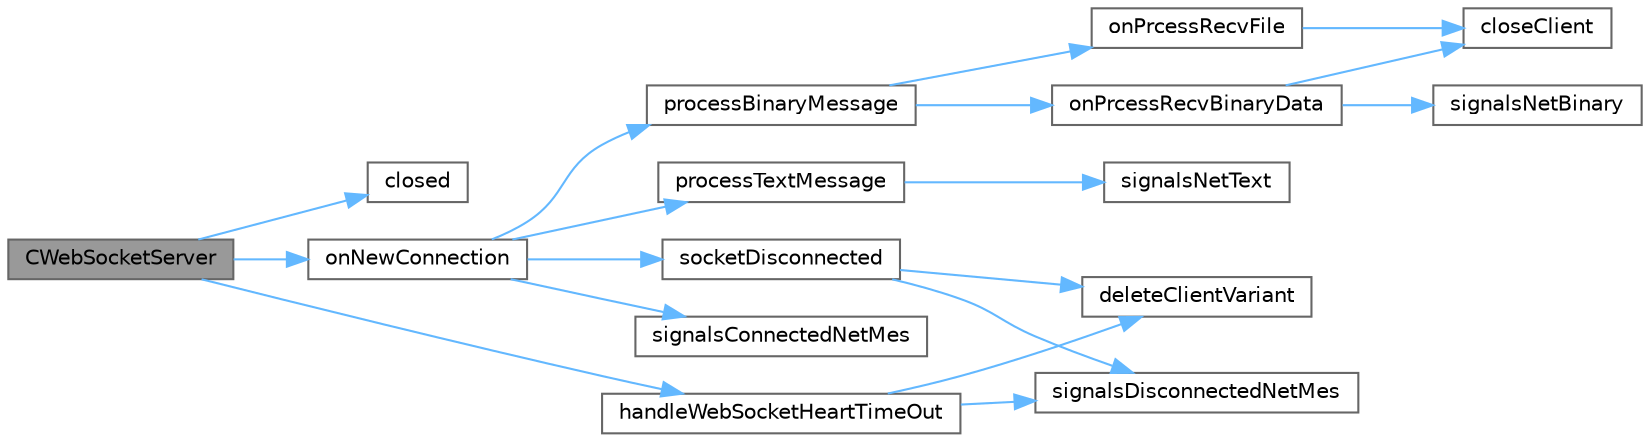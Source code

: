 digraph "CWebSocketServer"
{
 // LATEX_PDF_SIZE
  bgcolor="transparent";
  edge [fontname=Helvetica,fontsize=10,labelfontname=Helvetica,labelfontsize=10];
  node [fontname=Helvetica,fontsize=10,shape=box,height=0.2,width=0.4];
  rankdir="LR";
  Node1 [id="Node000001",label="CWebSocketServer",height=0.2,width=0.4,color="gray40", fillcolor="grey60", style="filled", fontcolor="black",tooltip=" "];
  Node1 -> Node2 [id="edge1_Node000001_Node000002",color="steelblue1",style="solid",tooltip=" "];
  Node2 [id="Node000002",label="closed",height=0.2,width=0.4,color="grey40", fillcolor="white", style="filled",URL="$class_c_web_socket_server.html#a6abb0e45eb340a477edd8b892b37373e",tooltip=" "];
  Node1 -> Node3 [id="edge2_Node000001_Node000003",color="steelblue1",style="solid",tooltip=" "];
  Node3 [id="Node000003",label="handleWebSocketHeartTimeOut",height=0.2,width=0.4,color="grey40", fillcolor="white", style="filled",URL="$class_c_web_socket_server.html#a5023b21dbe54ec5cc49a649e50e313c8",tooltip="心跳处理"];
  Node3 -> Node4 [id="edge3_Node000003_Node000004",color="steelblue1",style="solid",tooltip=" "];
  Node4 [id="Node000004",label="deleteClientVariant",height=0.2,width=0.4,color="grey40", fillcolor="white", style="filled",URL="$class_c_web_socket_server.html#abdee6460dfcbb3b1011103c362bf7061",tooltip="清除指定客户端的管理数据"];
  Node3 -> Node5 [id="edge4_Node000003_Node000005",color="steelblue1",style="solid",tooltip=" "];
  Node5 [id="Node000005",label="signalsDisconnectedNetMes",height=0.2,width=0.4,color="grey40", fillcolor="white", style="filled",URL="$class_c_web_socket_server.html#a5f2cc7cfcec32f6b7685d312dc87b86c",tooltip="处理一个连接关闭"];
  Node1 -> Node6 [id="edge5_Node000001_Node000006",color="steelblue1",style="solid",tooltip=" "];
  Node6 [id="Node000006",label="onNewConnection",height=0.2,width=0.4,color="grey40", fillcolor="white", style="filled",URL="$class_c_web_socket_server.html#ac483b966f5e7e55da415fb1ec8a7fdfa",tooltip="一个新的连接到达"];
  Node6 -> Node7 [id="edge6_Node000006_Node000007",color="steelblue1",style="solid",tooltip=" "];
  Node7 [id="Node000007",label="processBinaryMessage",height=0.2,width=0.4,color="grey40", fillcolor="white", style="filled",URL="$class_c_web_socket_server.html#a140441ea1bea9fc0e02b717da2ec0b09",tooltip="新的二进制数据消息到达"];
  Node7 -> Node8 [id="edge7_Node000007_Node000008",color="steelblue1",style="solid",tooltip=" "];
  Node8 [id="Node000008",label="onPrcessRecvBinaryData",height=0.2,width=0.4,color="grey40", fillcolor="white", style="filled",URL="$class_c_web_socket_server.html#a816c87b64b3034b519b4d9b5d981e49e",tooltip="处理二进制数据接收"];
  Node8 -> Node9 [id="edge8_Node000008_Node000009",color="steelblue1",style="solid",tooltip=" "];
  Node9 [id="Node000009",label="closeClient",height=0.2,width=0.4,color="grey40", fillcolor="white", style="filled",URL="$class_c_web_socket_server.html#a7768b97aa92145593b535e29aa443ed9",tooltip="关闭指定的客户端"];
  Node8 -> Node10 [id="edge9_Node000008_Node000010",color="steelblue1",style="solid",tooltip=" "];
  Node10 [id="Node000010",label="signalsNetBinary",height=0.2,width=0.4,color="grey40", fillcolor="white", style="filled",URL="$class_c_web_socket_server.html#afb41c93b8bc86309597870de1de8e670",tooltip="处理网络二进制消息"];
  Node7 -> Node11 [id="edge10_Node000007_Node000011",color="steelblue1",style="solid",tooltip=" "];
  Node11 [id="Node000011",label="onPrcessRecvFile",height=0.2,width=0.4,color="grey40", fillcolor="white", style="filled",URL="$class_c_web_socket_server.html#a361e4338cded968ceb7a9643fc3b7d0c",tooltip="处理文件接收"];
  Node11 -> Node9 [id="edge11_Node000011_Node000009",color="steelblue1",style="solid",tooltip=" "];
  Node6 -> Node12 [id="edge12_Node000006_Node000012",color="steelblue1",style="solid",tooltip=" "];
  Node12 [id="Node000012",label="processTextMessage",height=0.2,width=0.4,color="grey40", fillcolor="white", style="filled",URL="$class_c_web_socket_server.html#ad676b126e996f7df7dd8d6e8bd33ae6f",tooltip="新的字符串消息到达"];
  Node12 -> Node13 [id="edge13_Node000012_Node000013",color="steelblue1",style="solid",tooltip=" "];
  Node13 [id="Node000013",label="signalsNetText",height=0.2,width=0.4,color="grey40", fillcolor="white", style="filled",URL="$class_c_web_socket_server.html#a06c29bb7134269ee237d988efca6fc12",tooltip="处理网络字符串消息"];
  Node6 -> Node14 [id="edge14_Node000006_Node000014",color="steelblue1",style="solid",tooltip=" "];
  Node14 [id="Node000014",label="signalsConnectedNetMes",height=0.2,width=0.4,color="grey40", fillcolor="white", style="filled",URL="$class_c_web_socket_server.html#a6a634ccecde2f4a4e7903df0624d7879",tooltip="处理一个新的连接到达"];
  Node6 -> Node15 [id="edge15_Node000006_Node000015",color="steelblue1",style="solid",tooltip=" "];
  Node15 [id="Node000015",label="socketDisconnected",height=0.2,width=0.4,color="grey40", fillcolor="white", style="filled",URL="$class_c_web_socket_server.html#a270b32a7b4f3d08e655807d4101acbd7",tooltip="一个客户端断开连接"];
  Node15 -> Node4 [id="edge16_Node000015_Node000004",color="steelblue1",style="solid",tooltip=" "];
  Node15 -> Node5 [id="edge17_Node000015_Node000005",color="steelblue1",style="solid",tooltip=" "];
}
